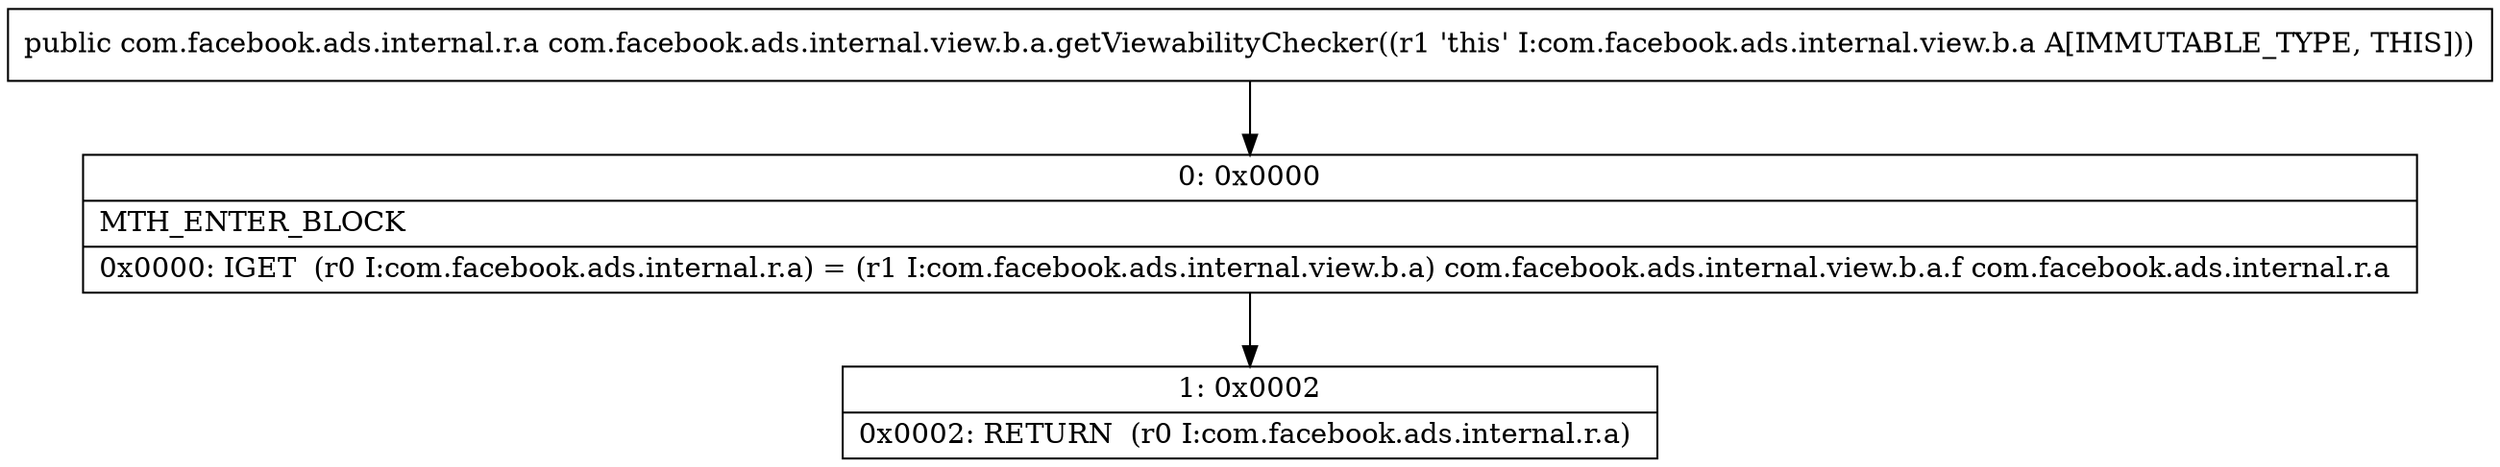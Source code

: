 digraph "CFG forcom.facebook.ads.internal.view.b.a.getViewabilityChecker()Lcom\/facebook\/ads\/internal\/r\/a;" {
Node_0 [shape=record,label="{0\:\ 0x0000|MTH_ENTER_BLOCK\l|0x0000: IGET  (r0 I:com.facebook.ads.internal.r.a) = (r1 I:com.facebook.ads.internal.view.b.a) com.facebook.ads.internal.view.b.a.f com.facebook.ads.internal.r.a \l}"];
Node_1 [shape=record,label="{1\:\ 0x0002|0x0002: RETURN  (r0 I:com.facebook.ads.internal.r.a) \l}"];
MethodNode[shape=record,label="{public com.facebook.ads.internal.r.a com.facebook.ads.internal.view.b.a.getViewabilityChecker((r1 'this' I:com.facebook.ads.internal.view.b.a A[IMMUTABLE_TYPE, THIS])) }"];
MethodNode -> Node_0;
Node_0 -> Node_1;
}


